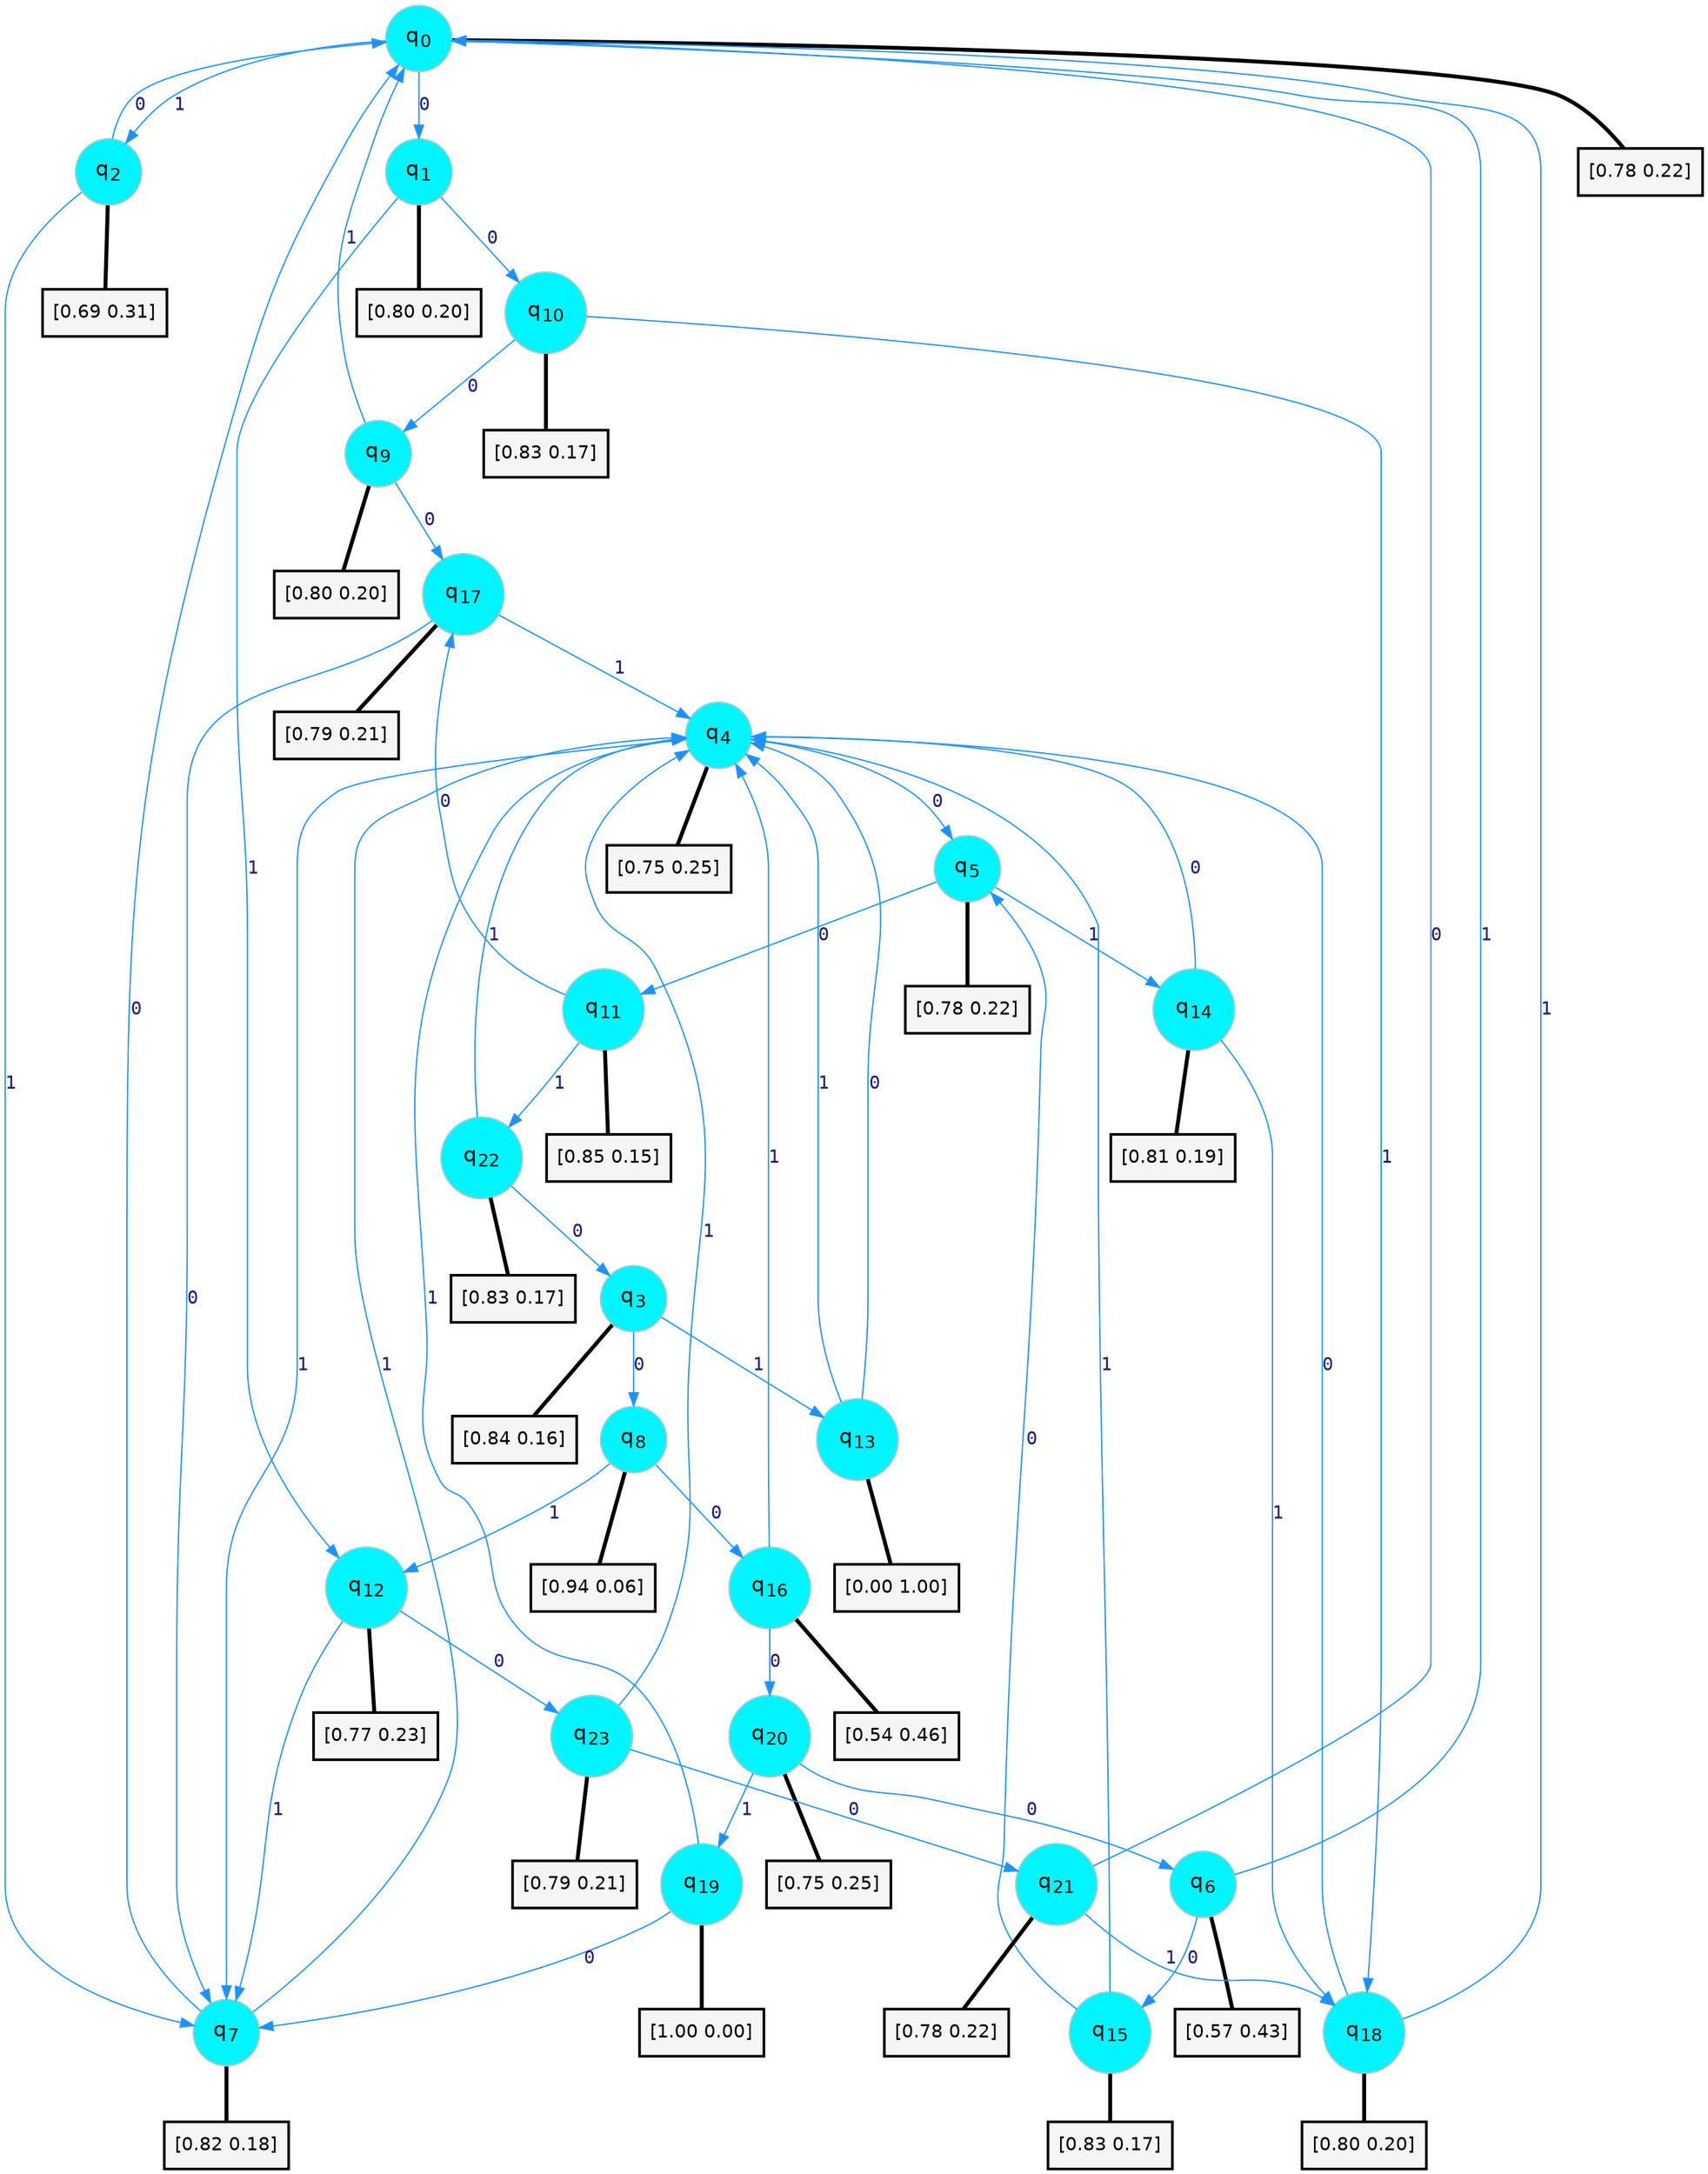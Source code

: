 digraph G {
graph [
bgcolor=transparent, dpi=300, rankdir=TD, size="40,25"];
node [
color=gray, fillcolor=turquoise1, fontcolor=black, fontname=Helvetica, fontsize=16, fontweight=bold, shape=circle, style=filled];
edge [
arrowsize=1, color=dodgerblue1, fontcolor=midnightblue, fontname=courier, fontweight=bold, penwidth=1, style=solid, weight=20];
0[label=<q<SUB>0</SUB>>];
1[label=<q<SUB>1</SUB>>];
2[label=<q<SUB>2</SUB>>];
3[label=<q<SUB>3</SUB>>];
4[label=<q<SUB>4</SUB>>];
5[label=<q<SUB>5</SUB>>];
6[label=<q<SUB>6</SUB>>];
7[label=<q<SUB>7</SUB>>];
8[label=<q<SUB>8</SUB>>];
9[label=<q<SUB>9</SUB>>];
10[label=<q<SUB>10</SUB>>];
11[label=<q<SUB>11</SUB>>];
12[label=<q<SUB>12</SUB>>];
13[label=<q<SUB>13</SUB>>];
14[label=<q<SUB>14</SUB>>];
15[label=<q<SUB>15</SUB>>];
16[label=<q<SUB>16</SUB>>];
17[label=<q<SUB>17</SUB>>];
18[label=<q<SUB>18</SUB>>];
19[label=<q<SUB>19</SUB>>];
20[label=<q<SUB>20</SUB>>];
21[label=<q<SUB>21</SUB>>];
22[label=<q<SUB>22</SUB>>];
23[label=<q<SUB>23</SUB>>];
24[label="[0.78 0.22]", shape=box,fontcolor=black, fontname=Helvetica, fontsize=14, penwidth=2, fillcolor=whitesmoke,color=black];
25[label="[0.80 0.20]", shape=box,fontcolor=black, fontname=Helvetica, fontsize=14, penwidth=2, fillcolor=whitesmoke,color=black];
26[label="[0.69 0.31]", shape=box,fontcolor=black, fontname=Helvetica, fontsize=14, penwidth=2, fillcolor=whitesmoke,color=black];
27[label="[0.84 0.16]", shape=box,fontcolor=black, fontname=Helvetica, fontsize=14, penwidth=2, fillcolor=whitesmoke,color=black];
28[label="[0.75 0.25]", shape=box,fontcolor=black, fontname=Helvetica, fontsize=14, penwidth=2, fillcolor=whitesmoke,color=black];
29[label="[0.78 0.22]", shape=box,fontcolor=black, fontname=Helvetica, fontsize=14, penwidth=2, fillcolor=whitesmoke,color=black];
30[label="[0.57 0.43]", shape=box,fontcolor=black, fontname=Helvetica, fontsize=14, penwidth=2, fillcolor=whitesmoke,color=black];
31[label="[0.82 0.18]", shape=box,fontcolor=black, fontname=Helvetica, fontsize=14, penwidth=2, fillcolor=whitesmoke,color=black];
32[label="[0.94 0.06]", shape=box,fontcolor=black, fontname=Helvetica, fontsize=14, penwidth=2, fillcolor=whitesmoke,color=black];
33[label="[0.80 0.20]", shape=box,fontcolor=black, fontname=Helvetica, fontsize=14, penwidth=2, fillcolor=whitesmoke,color=black];
34[label="[0.83 0.17]", shape=box,fontcolor=black, fontname=Helvetica, fontsize=14, penwidth=2, fillcolor=whitesmoke,color=black];
35[label="[0.85 0.15]", shape=box,fontcolor=black, fontname=Helvetica, fontsize=14, penwidth=2, fillcolor=whitesmoke,color=black];
36[label="[0.77 0.23]", shape=box,fontcolor=black, fontname=Helvetica, fontsize=14, penwidth=2, fillcolor=whitesmoke,color=black];
37[label="[0.00 1.00]", shape=box,fontcolor=black, fontname=Helvetica, fontsize=14, penwidth=2, fillcolor=whitesmoke,color=black];
38[label="[0.81 0.19]", shape=box,fontcolor=black, fontname=Helvetica, fontsize=14, penwidth=2, fillcolor=whitesmoke,color=black];
39[label="[0.83 0.17]", shape=box,fontcolor=black, fontname=Helvetica, fontsize=14, penwidth=2, fillcolor=whitesmoke,color=black];
40[label="[0.54 0.46]", shape=box,fontcolor=black, fontname=Helvetica, fontsize=14, penwidth=2, fillcolor=whitesmoke,color=black];
41[label="[0.79 0.21]", shape=box,fontcolor=black, fontname=Helvetica, fontsize=14, penwidth=2, fillcolor=whitesmoke,color=black];
42[label="[0.80 0.20]", shape=box,fontcolor=black, fontname=Helvetica, fontsize=14, penwidth=2, fillcolor=whitesmoke,color=black];
43[label="[1.00 0.00]", shape=box,fontcolor=black, fontname=Helvetica, fontsize=14, penwidth=2, fillcolor=whitesmoke,color=black];
44[label="[0.75 0.25]", shape=box,fontcolor=black, fontname=Helvetica, fontsize=14, penwidth=2, fillcolor=whitesmoke,color=black];
45[label="[0.78 0.22]", shape=box,fontcolor=black, fontname=Helvetica, fontsize=14, penwidth=2, fillcolor=whitesmoke,color=black];
46[label="[0.83 0.17]", shape=box,fontcolor=black, fontname=Helvetica, fontsize=14, penwidth=2, fillcolor=whitesmoke,color=black];
47[label="[0.79 0.21]", shape=box,fontcolor=black, fontname=Helvetica, fontsize=14, penwidth=2, fillcolor=whitesmoke,color=black];
0->1 [label=0];
0->2 [label=1];
0->24 [arrowhead=none, penwidth=3,color=black];
1->10 [label=0];
1->12 [label=1];
1->25 [arrowhead=none, penwidth=3,color=black];
2->0 [label=0];
2->7 [label=1];
2->26 [arrowhead=none, penwidth=3,color=black];
3->8 [label=0];
3->13 [label=1];
3->27 [arrowhead=none, penwidth=3,color=black];
4->5 [label=0];
4->7 [label=1];
4->28 [arrowhead=none, penwidth=3,color=black];
5->11 [label=0];
5->14 [label=1];
5->29 [arrowhead=none, penwidth=3,color=black];
6->15 [label=0];
6->0 [label=1];
6->30 [arrowhead=none, penwidth=3,color=black];
7->0 [label=0];
7->4 [label=1];
7->31 [arrowhead=none, penwidth=3,color=black];
8->16 [label=0];
8->12 [label=1];
8->32 [arrowhead=none, penwidth=3,color=black];
9->17 [label=0];
9->0 [label=1];
9->33 [arrowhead=none, penwidth=3,color=black];
10->9 [label=0];
10->18 [label=1];
10->34 [arrowhead=none, penwidth=3,color=black];
11->17 [label=0];
11->22 [label=1];
11->35 [arrowhead=none, penwidth=3,color=black];
12->23 [label=0];
12->7 [label=1];
12->36 [arrowhead=none, penwidth=3,color=black];
13->4 [label=0];
13->4 [label=1];
13->37 [arrowhead=none, penwidth=3,color=black];
14->4 [label=0];
14->18 [label=1];
14->38 [arrowhead=none, penwidth=3,color=black];
15->5 [label=0];
15->4 [label=1];
15->39 [arrowhead=none, penwidth=3,color=black];
16->20 [label=0];
16->4 [label=1];
16->40 [arrowhead=none, penwidth=3,color=black];
17->7 [label=0];
17->4 [label=1];
17->41 [arrowhead=none, penwidth=3,color=black];
18->4 [label=0];
18->0 [label=1];
18->42 [arrowhead=none, penwidth=3,color=black];
19->7 [label=0];
19->4 [label=1];
19->43 [arrowhead=none, penwidth=3,color=black];
20->6 [label=0];
20->19 [label=1];
20->44 [arrowhead=none, penwidth=3,color=black];
21->0 [label=0];
21->18 [label=1];
21->45 [arrowhead=none, penwidth=3,color=black];
22->3 [label=0];
22->4 [label=1];
22->46 [arrowhead=none, penwidth=3,color=black];
23->21 [label=0];
23->4 [label=1];
23->47 [arrowhead=none, penwidth=3,color=black];
}
